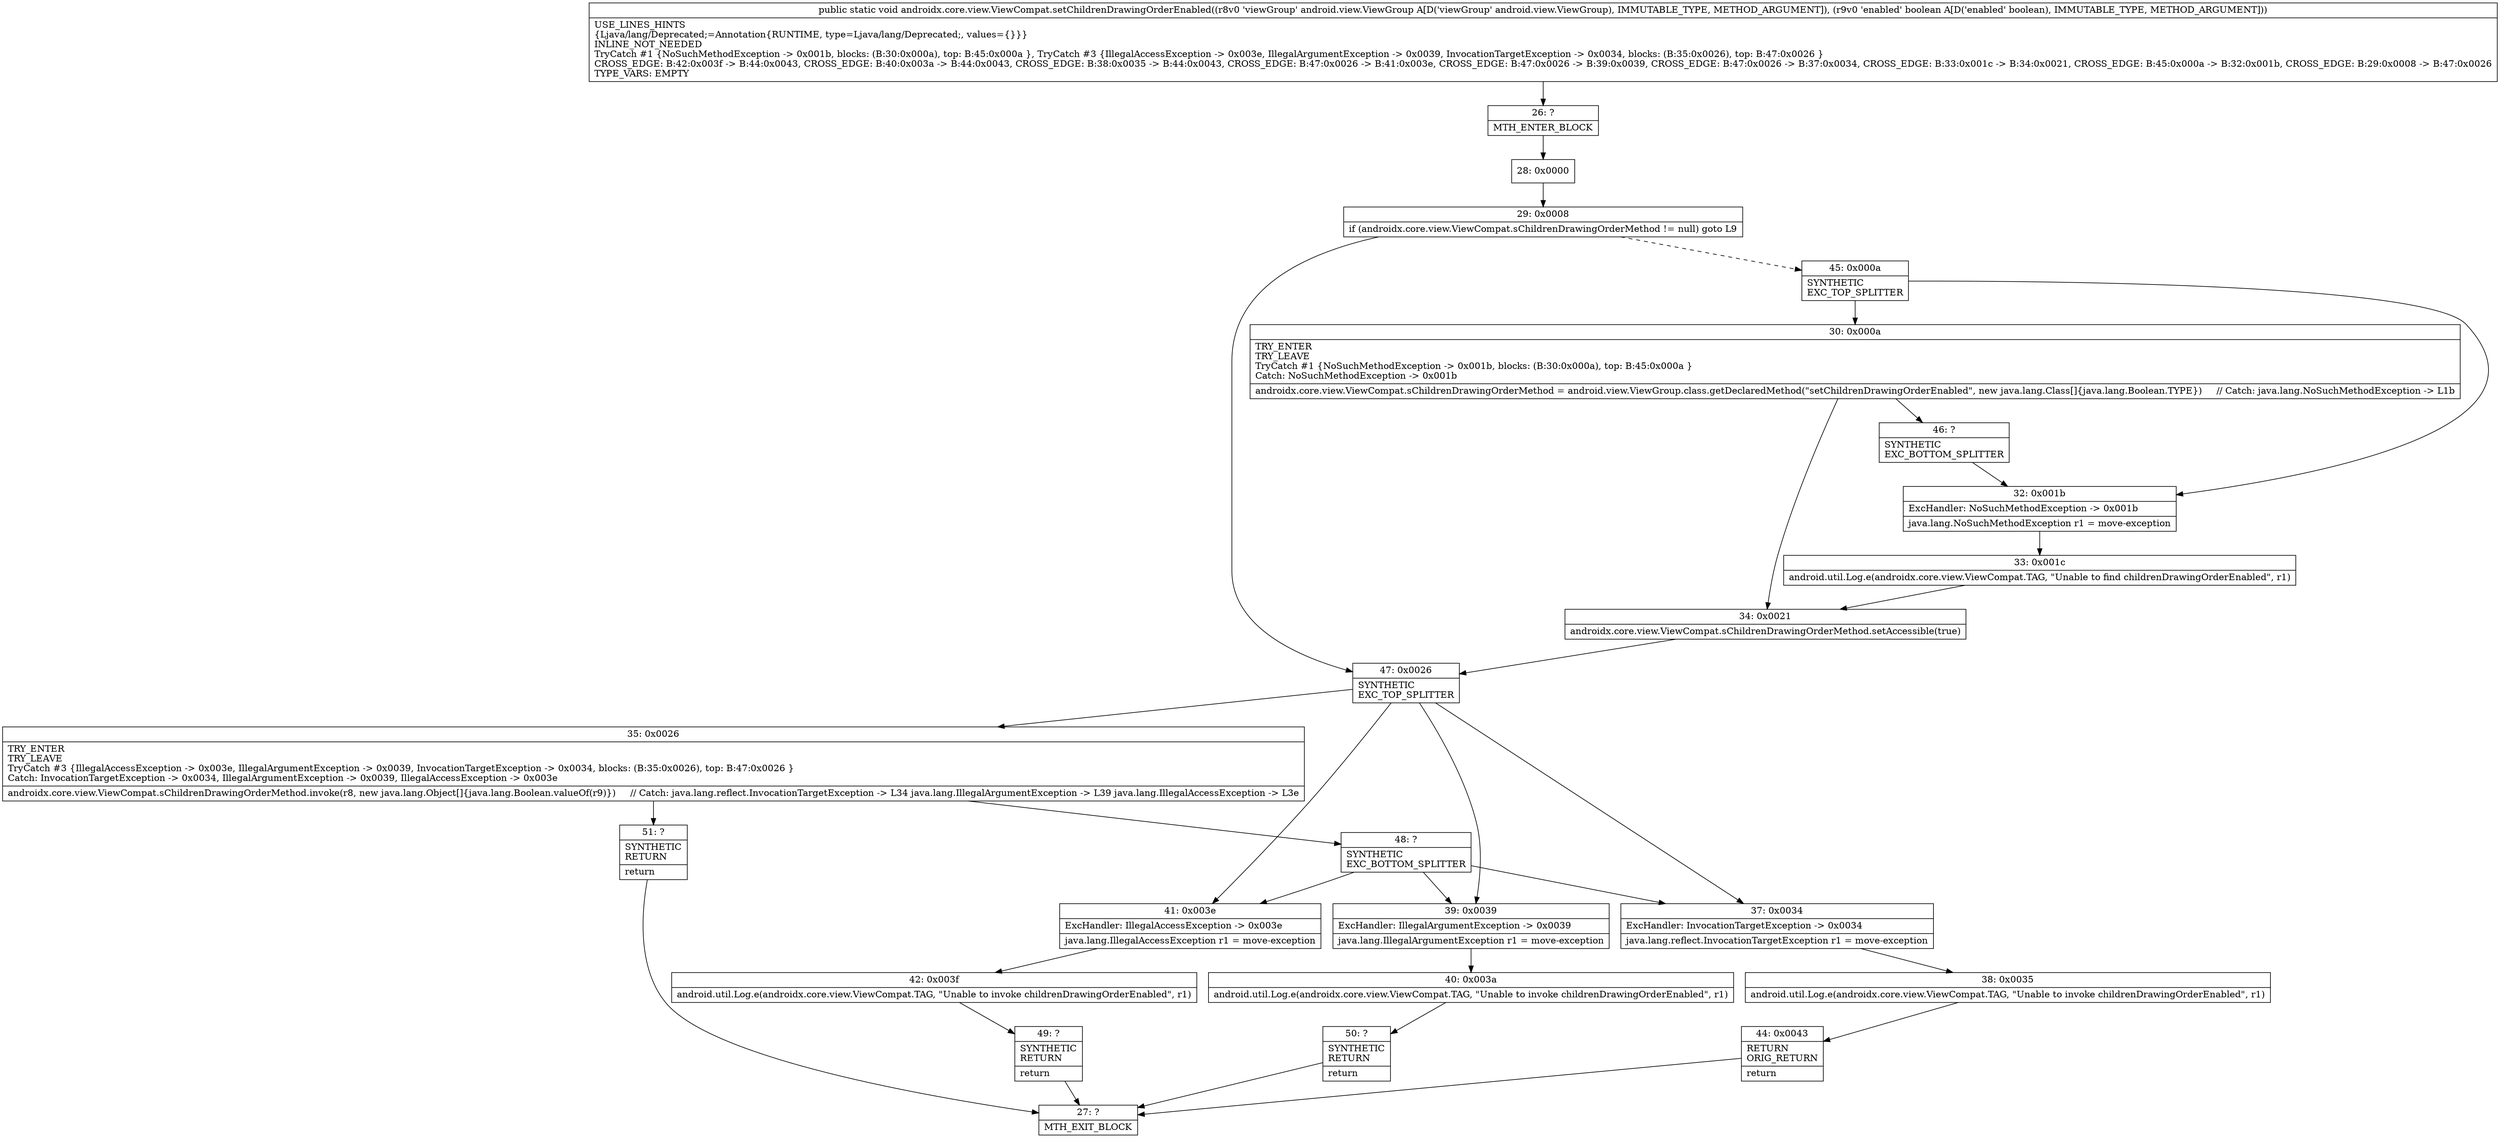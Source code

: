digraph "CFG forandroidx.core.view.ViewCompat.setChildrenDrawingOrderEnabled(Landroid\/view\/ViewGroup;Z)V" {
Node_26 [shape=record,label="{26\:\ ?|MTH_ENTER_BLOCK\l}"];
Node_28 [shape=record,label="{28\:\ 0x0000}"];
Node_29 [shape=record,label="{29\:\ 0x0008|if (androidx.core.view.ViewCompat.sChildrenDrawingOrderMethod != null) goto L9\l}"];
Node_45 [shape=record,label="{45\:\ 0x000a|SYNTHETIC\lEXC_TOP_SPLITTER\l}"];
Node_30 [shape=record,label="{30\:\ 0x000a|TRY_ENTER\lTRY_LEAVE\lTryCatch #1 \{NoSuchMethodException \-\> 0x001b, blocks: (B:30:0x000a), top: B:45:0x000a \}\lCatch: NoSuchMethodException \-\> 0x001b\l|androidx.core.view.ViewCompat.sChildrenDrawingOrderMethod = android.view.ViewGroup.class.getDeclaredMethod(\"setChildrenDrawingOrderEnabled\", new java.lang.Class[]\{java.lang.Boolean.TYPE\})     \/\/ Catch: java.lang.NoSuchMethodException \-\> L1b\l}"];
Node_34 [shape=record,label="{34\:\ 0x0021|androidx.core.view.ViewCompat.sChildrenDrawingOrderMethod.setAccessible(true)\l}"];
Node_46 [shape=record,label="{46\:\ ?|SYNTHETIC\lEXC_BOTTOM_SPLITTER\l}"];
Node_32 [shape=record,label="{32\:\ 0x001b|ExcHandler: NoSuchMethodException \-\> 0x001b\l|java.lang.NoSuchMethodException r1 = move\-exception\l}"];
Node_33 [shape=record,label="{33\:\ 0x001c|android.util.Log.e(androidx.core.view.ViewCompat.TAG, \"Unable to find childrenDrawingOrderEnabled\", r1)\l}"];
Node_47 [shape=record,label="{47\:\ 0x0026|SYNTHETIC\lEXC_TOP_SPLITTER\l}"];
Node_35 [shape=record,label="{35\:\ 0x0026|TRY_ENTER\lTRY_LEAVE\lTryCatch #3 \{IllegalAccessException \-\> 0x003e, IllegalArgumentException \-\> 0x0039, InvocationTargetException \-\> 0x0034, blocks: (B:35:0x0026), top: B:47:0x0026 \}\lCatch: InvocationTargetException \-\> 0x0034, IllegalArgumentException \-\> 0x0039, IllegalAccessException \-\> 0x003e\l|androidx.core.view.ViewCompat.sChildrenDrawingOrderMethod.invoke(r8, new java.lang.Object[]\{java.lang.Boolean.valueOf(r9)\})     \/\/ Catch: java.lang.reflect.InvocationTargetException \-\> L34 java.lang.IllegalArgumentException \-\> L39 java.lang.IllegalAccessException \-\> L3e\l}"];
Node_48 [shape=record,label="{48\:\ ?|SYNTHETIC\lEXC_BOTTOM_SPLITTER\l}"];
Node_51 [shape=record,label="{51\:\ ?|SYNTHETIC\lRETURN\l|return\l}"];
Node_27 [shape=record,label="{27\:\ ?|MTH_EXIT_BLOCK\l}"];
Node_41 [shape=record,label="{41\:\ 0x003e|ExcHandler: IllegalAccessException \-\> 0x003e\l|java.lang.IllegalAccessException r1 = move\-exception\l}"];
Node_42 [shape=record,label="{42\:\ 0x003f|android.util.Log.e(androidx.core.view.ViewCompat.TAG, \"Unable to invoke childrenDrawingOrderEnabled\", r1)\l}"];
Node_49 [shape=record,label="{49\:\ ?|SYNTHETIC\lRETURN\l|return\l}"];
Node_39 [shape=record,label="{39\:\ 0x0039|ExcHandler: IllegalArgumentException \-\> 0x0039\l|java.lang.IllegalArgumentException r1 = move\-exception\l}"];
Node_40 [shape=record,label="{40\:\ 0x003a|android.util.Log.e(androidx.core.view.ViewCompat.TAG, \"Unable to invoke childrenDrawingOrderEnabled\", r1)\l}"];
Node_50 [shape=record,label="{50\:\ ?|SYNTHETIC\lRETURN\l|return\l}"];
Node_37 [shape=record,label="{37\:\ 0x0034|ExcHandler: InvocationTargetException \-\> 0x0034\l|java.lang.reflect.InvocationTargetException r1 = move\-exception\l}"];
Node_38 [shape=record,label="{38\:\ 0x0035|android.util.Log.e(androidx.core.view.ViewCompat.TAG, \"Unable to invoke childrenDrawingOrderEnabled\", r1)\l}"];
Node_44 [shape=record,label="{44\:\ 0x0043|RETURN\lORIG_RETURN\l|return\l}"];
MethodNode[shape=record,label="{public static void androidx.core.view.ViewCompat.setChildrenDrawingOrderEnabled((r8v0 'viewGroup' android.view.ViewGroup A[D('viewGroup' android.view.ViewGroup), IMMUTABLE_TYPE, METHOD_ARGUMENT]), (r9v0 'enabled' boolean A[D('enabled' boolean), IMMUTABLE_TYPE, METHOD_ARGUMENT]))  | USE_LINES_HINTS\l\{Ljava\/lang\/Deprecated;=Annotation\{RUNTIME, type=Ljava\/lang\/Deprecated;, values=\{\}\}\}\lINLINE_NOT_NEEDED\lTryCatch #1 \{NoSuchMethodException \-\> 0x001b, blocks: (B:30:0x000a), top: B:45:0x000a \}, TryCatch #3 \{IllegalAccessException \-\> 0x003e, IllegalArgumentException \-\> 0x0039, InvocationTargetException \-\> 0x0034, blocks: (B:35:0x0026), top: B:47:0x0026 \}\lCROSS_EDGE: B:42:0x003f \-\> B:44:0x0043, CROSS_EDGE: B:40:0x003a \-\> B:44:0x0043, CROSS_EDGE: B:38:0x0035 \-\> B:44:0x0043, CROSS_EDGE: B:47:0x0026 \-\> B:41:0x003e, CROSS_EDGE: B:47:0x0026 \-\> B:39:0x0039, CROSS_EDGE: B:47:0x0026 \-\> B:37:0x0034, CROSS_EDGE: B:33:0x001c \-\> B:34:0x0021, CROSS_EDGE: B:45:0x000a \-\> B:32:0x001b, CROSS_EDGE: B:29:0x0008 \-\> B:47:0x0026\lTYPE_VARS: EMPTY\l}"];
MethodNode -> Node_26;Node_26 -> Node_28;
Node_28 -> Node_29;
Node_29 -> Node_45[style=dashed];
Node_29 -> Node_47;
Node_45 -> Node_30;
Node_45 -> Node_32;
Node_30 -> Node_34;
Node_30 -> Node_46;
Node_34 -> Node_47;
Node_46 -> Node_32;
Node_32 -> Node_33;
Node_33 -> Node_34;
Node_47 -> Node_35;
Node_47 -> Node_41;
Node_47 -> Node_39;
Node_47 -> Node_37;
Node_35 -> Node_48;
Node_35 -> Node_51;
Node_48 -> Node_41;
Node_48 -> Node_39;
Node_48 -> Node_37;
Node_51 -> Node_27;
Node_41 -> Node_42;
Node_42 -> Node_49;
Node_49 -> Node_27;
Node_39 -> Node_40;
Node_40 -> Node_50;
Node_50 -> Node_27;
Node_37 -> Node_38;
Node_38 -> Node_44;
Node_44 -> Node_27;
}

